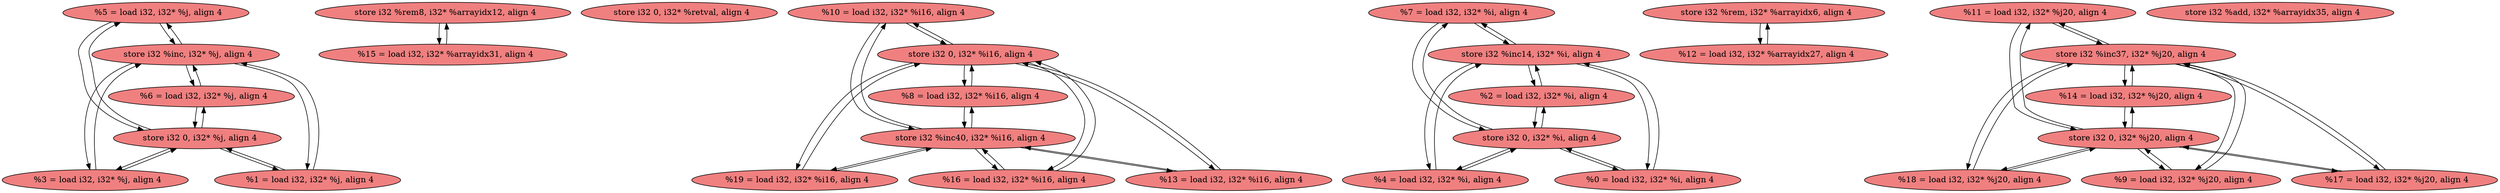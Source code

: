 
digraph G {


node30 [fillcolor=lightcoral,label="  %5 = load i32, i32* %j, align 4",shape=ellipse,style=filled ]
node28 [fillcolor=lightcoral,label="  store i32 %rem8, i32* %arrayidx12, align 4",shape=ellipse,style=filled ]
node25 [fillcolor=lightcoral,label="  %1 = load i32, i32* %j, align 4",shape=ellipse,style=filled ]
node22 [fillcolor=lightcoral,label="  store i32 0, i32* %retval, align 4",shape=ellipse,style=filled ]
node21 [fillcolor=lightcoral,label="  %10 = load i32, i32* %i16, align 4",shape=ellipse,style=filled ]
node29 [fillcolor=lightcoral,label="  %7 = load i32, i32* %i, align 4",shape=ellipse,style=filled ]
node20 [fillcolor=lightcoral,label="  store i32 %rem, i32* %arrayidx6, align 4",shape=ellipse,style=filled ]
node19 [fillcolor=lightcoral,label="  %15 = load i32, i32* %arrayidx31, align 4",shape=ellipse,style=filled ]
node18 [fillcolor=lightcoral,label="  %0 = load i32, i32* %i, align 4",shape=ellipse,style=filled ]
node31 [fillcolor=lightcoral,label="  store i32 %inc, i32* %j, align 4",shape=ellipse,style=filled ]
node17 [fillcolor=lightcoral,label="  %11 = load i32, i32* %j20, align 4",shape=ellipse,style=filled ]
node27 [fillcolor=lightcoral,label="  %4 = load i32, i32* %i, align 4",shape=ellipse,style=filled ]
node16 [fillcolor=lightcoral,label="  %19 = load i32, i32* %i16, align 4",shape=ellipse,style=filled ]
node4 [fillcolor=lightcoral,label="  store i32 %inc37, i32* %j20, align 4",shape=ellipse,style=filled ]
node8 [fillcolor=lightcoral,label="  store i32 0, i32* %j20, align 4",shape=ellipse,style=filled ]
node26 [fillcolor=lightcoral,label="  %3 = load i32, i32* %j, align 4",shape=ellipse,style=filled ]
node15 [fillcolor=lightcoral,label="  store i32 0, i32* %i16, align 4",shape=ellipse,style=filled ]
node0 [fillcolor=lightcoral,label="  %18 = load i32, i32* %j20, align 4",shape=ellipse,style=filled ]
node24 [fillcolor=lightcoral,label="  %6 = load i32, i32* %j, align 4",shape=ellipse,style=filled ]
node11 [fillcolor=lightcoral,label="  %9 = load i32, i32* %j20, align 4",shape=ellipse,style=filled ]
node3 [fillcolor=lightcoral,label="  store i32 %inc40, i32* %i16, align 4",shape=ellipse,style=filled ]
node2 [fillcolor=lightcoral,label="  %16 = load i32, i32* %i16, align 4",shape=ellipse,style=filled ]
node12 [fillcolor=lightcoral,label="  store i32 %inc14, i32* %i, align 4",shape=ellipse,style=filled ]
node13 [fillcolor=lightcoral,label="  %13 = load i32, i32* %i16, align 4",shape=ellipse,style=filled ]
node1 [fillcolor=lightcoral,label="  %17 = load i32, i32* %j20, align 4",shape=ellipse,style=filled ]
node6 [fillcolor=lightcoral,label="  %14 = load i32, i32* %j20, align 4",shape=ellipse,style=filled ]
node14 [fillcolor=lightcoral,label="  %2 = load i32, i32* %i, align 4",shape=ellipse,style=filled ]
node7 [fillcolor=lightcoral,label="  %12 = load i32, i32* %arrayidx27, align 4",shape=ellipse,style=filled ]
node23 [fillcolor=lightcoral,label="  store i32 0, i32* %i, align 4",shape=ellipse,style=filled ]
node9 [fillcolor=lightcoral,label="  %8 = load i32, i32* %i16, align 4",shape=ellipse,style=filled ]
node5 [fillcolor=lightcoral,label="  store i32 %add, i32* %arrayidx35, align 4",shape=ellipse,style=filled ]
node10 [fillcolor=lightcoral,label="  store i32 0, i32* %j, align 4",shape=ellipse,style=filled ]

node9->node15 [ ]
node12->node29 [ ]
node7->node20 [ ]
node15->node21 [ ]
node21->node15 [ ]
node13->node3 [ ]
node30->node31 [ ]
node12->node27 [ ]
node27->node12 [ ]
node20->node7 [ ]
node15->node2 [ ]
node2->node15 [ ]
node19->node28 [ ]
node3->node9 [ ]
node12->node18 [ ]
node23->node18 [ ]
node31->node30 [ ]
node10->node26 [ ]
node26->node10 [ ]
node31->node26 [ ]
node28->node19 [ ]
node27->node23 [ ]
node23->node27 [ ]
node26->node31 [ ]
node1->node4 [ ]
node18->node23 [ ]
node4->node1 [ ]
node24->node10 [ ]
node10->node24 [ ]
node6->node8 [ ]
node31->node25 [ ]
node0->node8 [ ]
node11->node4 [ ]
node17->node4 [ ]
node21->node3 [ ]
node8->node17 [ ]
node4->node11 [ ]
node4->node6 [ ]
node15->node9 [ ]
node18->node12 [ ]
node23->node29 [ ]
node16->node3 [ ]
node0->node4 [ ]
node14->node12 [ ]
node3->node13 [ ]
node2->node3 [ ]
node3->node16 [ ]
node9->node3 [ ]
node6->node4 [ ]
node4->node0 [ ]
node4->node17 [ ]
node8->node0 [ ]
node11->node8 [ ]
node24->node31 [ ]
node1->node8 [ ]
node3->node21 [ ]
node8->node6 [ ]
node17->node8 [ ]
node8->node1 [ ]
node16->node15 [ ]
node29->node12 [ ]
node25->node10 [ ]
node25->node31 [ ]
node8->node11 [ ]
node31->node24 [ ]
node15->node16 [ ]
node10->node30 [ ]
node13->node15 [ ]
node15->node13 [ ]
node3->node2 [ ]
node12->node14 [ ]
node29->node23 [ ]
node10->node25 [ ]
node30->node10 [ ]
node14->node23 [ ]
node23->node14 [ ]


}
